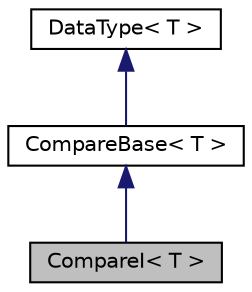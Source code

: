 digraph "CompareI&lt; T &gt;"
{
  edge [fontname="Helvetica",fontsize="10",labelfontname="Helvetica",labelfontsize="10"];
  node [fontname="Helvetica",fontsize="10",shape=record];
  Node0 [label="CompareI\< T \>",height=0.2,width=0.4,color="black", fillcolor="grey75", style="filled", fontcolor="black"];
  Node1 -> Node0 [dir="back",color="midnightblue",fontsize="10",style="solid",fontname="Helvetica"];
  Node1 [label="CompareBase\< T \>",height=0.2,width=0.4,color="black", fillcolor="white", style="filled",URL="$structevo_1_1_compare_base.html",tooltip="Base type for comparison types. "];
  Node2 -> Node1 [dir="back",color="midnightblue",fontsize="10",style="solid",fontname="Helvetica"];
  Node2 [label="DataType\< T \>",height=0.2,width=0.4,color="black", fillcolor="white", style="filled",URL="$structevo_1_1_data_type.html",tooltip="Base data type for optimizated data helpers. "];
}
